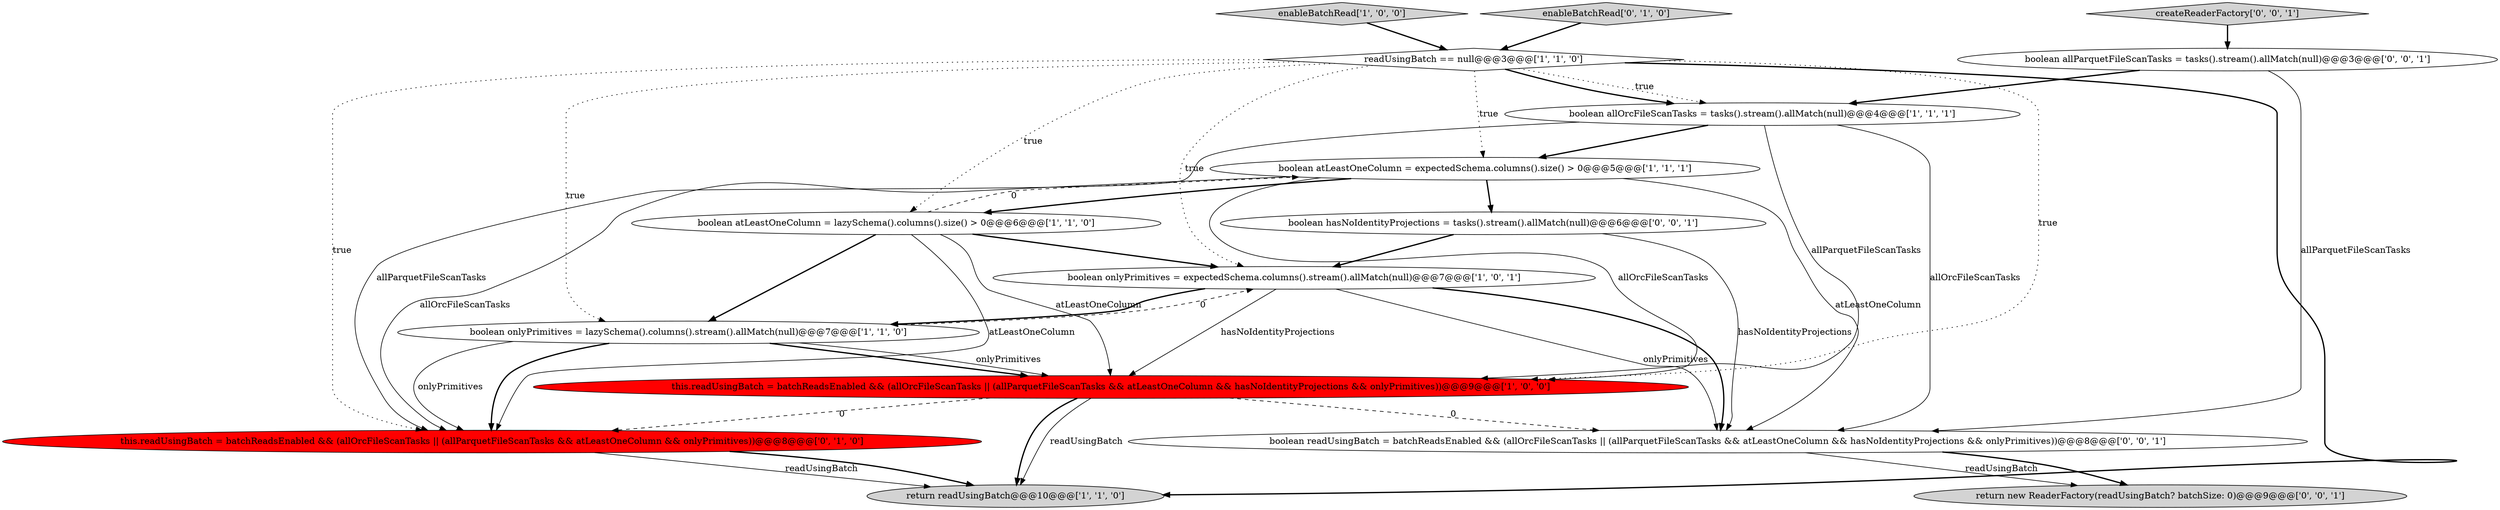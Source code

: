digraph {
5 [style = filled, label = "boolean allOrcFileScanTasks = tasks().stream().allMatch(null)@@@4@@@['1', '1', '1']", fillcolor = white, shape = ellipse image = "AAA0AAABBB1BBB"];
6 [style = filled, label = "boolean atLeastOneColumn = expectedSchema.columns().size() > 0@@@5@@@['1', '1', '1']", fillcolor = white, shape = ellipse image = "AAA0AAABBB1BBB"];
7 [style = filled, label = "readUsingBatch == null@@@3@@@['1', '1', '0']", fillcolor = white, shape = diamond image = "AAA0AAABBB1BBB"];
13 [style = filled, label = "boolean hasNoIdentityProjections = tasks().stream().allMatch(null)@@@6@@@['0', '0', '1']", fillcolor = white, shape = ellipse image = "AAA0AAABBB3BBB"];
12 [style = filled, label = "boolean readUsingBatch = batchReadsEnabled && (allOrcFileScanTasks || (allParquetFileScanTasks && atLeastOneColumn && hasNoIdentityProjections && onlyPrimitives))@@@8@@@['0', '0', '1']", fillcolor = white, shape = ellipse image = "AAA0AAABBB3BBB"];
15 [style = filled, label = "createReaderFactory['0', '0', '1']", fillcolor = lightgray, shape = diamond image = "AAA0AAABBB3BBB"];
8 [style = filled, label = "boolean atLeastOneColumn = lazySchema().columns().size() > 0@@@6@@@['1', '1', '0']", fillcolor = white, shape = ellipse image = "AAA0AAABBB1BBB"];
9 [style = filled, label = "this.readUsingBatch = batchReadsEnabled && (allOrcFileScanTasks || (allParquetFileScanTasks && atLeastOneColumn && onlyPrimitives))@@@8@@@['0', '1', '0']", fillcolor = red, shape = ellipse image = "AAA1AAABBB2BBB"];
10 [style = filled, label = "enableBatchRead['0', '1', '0']", fillcolor = lightgray, shape = diamond image = "AAA0AAABBB2BBB"];
11 [style = filled, label = "boolean allParquetFileScanTasks = tasks().stream().allMatch(null)@@@3@@@['0', '0', '1']", fillcolor = white, shape = ellipse image = "AAA0AAABBB3BBB"];
14 [style = filled, label = "return new ReaderFactory(readUsingBatch? batchSize: 0)@@@9@@@['0', '0', '1']", fillcolor = lightgray, shape = ellipse image = "AAA0AAABBB3BBB"];
0 [style = filled, label = "this.readUsingBatch = batchReadsEnabled && (allOrcFileScanTasks || (allParquetFileScanTasks && atLeastOneColumn && hasNoIdentityProjections && onlyPrimitives))@@@9@@@['1', '0', '0']", fillcolor = red, shape = ellipse image = "AAA1AAABBB1BBB"];
4 [style = filled, label = "return readUsingBatch@@@10@@@['1', '1', '0']", fillcolor = lightgray, shape = ellipse image = "AAA0AAABBB1BBB"];
1 [style = filled, label = "enableBatchRead['1', '0', '0']", fillcolor = lightgray, shape = diamond image = "AAA0AAABBB1BBB"];
3 [style = filled, label = "boolean onlyPrimitives = lazySchema().columns().stream().allMatch(null)@@@7@@@['1', '1', '0']", fillcolor = white, shape = ellipse image = "AAA0AAABBB1BBB"];
2 [style = filled, label = "boolean onlyPrimitives = expectedSchema.columns().stream().allMatch(null)@@@7@@@['1', '0', '1']", fillcolor = white, shape = ellipse image = "AAA0AAABBB1BBB"];
7->2 [style = dotted, label="true"];
7->6 [style = dotted, label="true"];
9->4 [style = solid, label="readUsingBatch"];
3->2 [style = dashed, label="0"];
8->6 [style = dashed, label="0"];
6->12 [style = solid, label="atLeastOneColumn"];
0->4 [style = solid, label="readUsingBatch"];
12->14 [style = solid, label="readUsingBatch"];
9->4 [style = bold, label=""];
2->3 [style = bold, label=""];
8->3 [style = bold, label=""];
6->9 [style = solid, label="allOrcFileScanTasks"];
7->4 [style = bold, label=""];
7->9 [style = dotted, label="true"];
0->12 [style = dashed, label="0"];
7->0 [style = dotted, label="true"];
2->12 [style = solid, label="onlyPrimitives"];
5->9 [style = solid, label="allParquetFileScanTasks"];
1->7 [style = bold, label=""];
10->7 [style = bold, label=""];
3->9 [style = solid, label="onlyPrimitives"];
11->12 [style = solid, label="allParquetFileScanTasks"];
3->0 [style = bold, label=""];
2->12 [style = bold, label=""];
7->5 [style = dotted, label="true"];
2->0 [style = solid, label="hasNoIdentityProjections"];
3->9 [style = bold, label=""];
11->5 [style = bold, label=""];
5->12 [style = solid, label="allOrcFileScanTasks"];
7->5 [style = bold, label=""];
5->6 [style = bold, label=""];
15->11 [style = bold, label=""];
8->2 [style = bold, label=""];
6->0 [style = solid, label="allOrcFileScanTasks"];
13->12 [style = solid, label="hasNoIdentityProjections"];
7->3 [style = dotted, label="true"];
0->4 [style = bold, label=""];
8->0 [style = solid, label="atLeastOneColumn"];
6->13 [style = bold, label=""];
6->8 [style = bold, label=""];
12->14 [style = bold, label=""];
8->9 [style = solid, label="atLeastOneColumn"];
0->9 [style = dashed, label="0"];
7->8 [style = dotted, label="true"];
5->0 [style = solid, label="allParquetFileScanTasks"];
3->0 [style = solid, label="onlyPrimitives"];
13->2 [style = bold, label=""];
}
